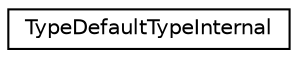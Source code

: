 digraph "类继承关系图"
{
 // LATEX_PDF_SIZE
  edge [fontname="Helvetica",fontsize="10",labelfontname="Helvetica",labelfontsize="10"];
  node [fontname="Helvetica",fontsize="10",shape=record];
  rankdir="LR";
  Node0 [label="TypeDefaultTypeInternal",height=0.2,width=0.4,color="black", fillcolor="white", style="filled",URL="$structTypeDefaultTypeInternal.html",tooltip=" "];
}
